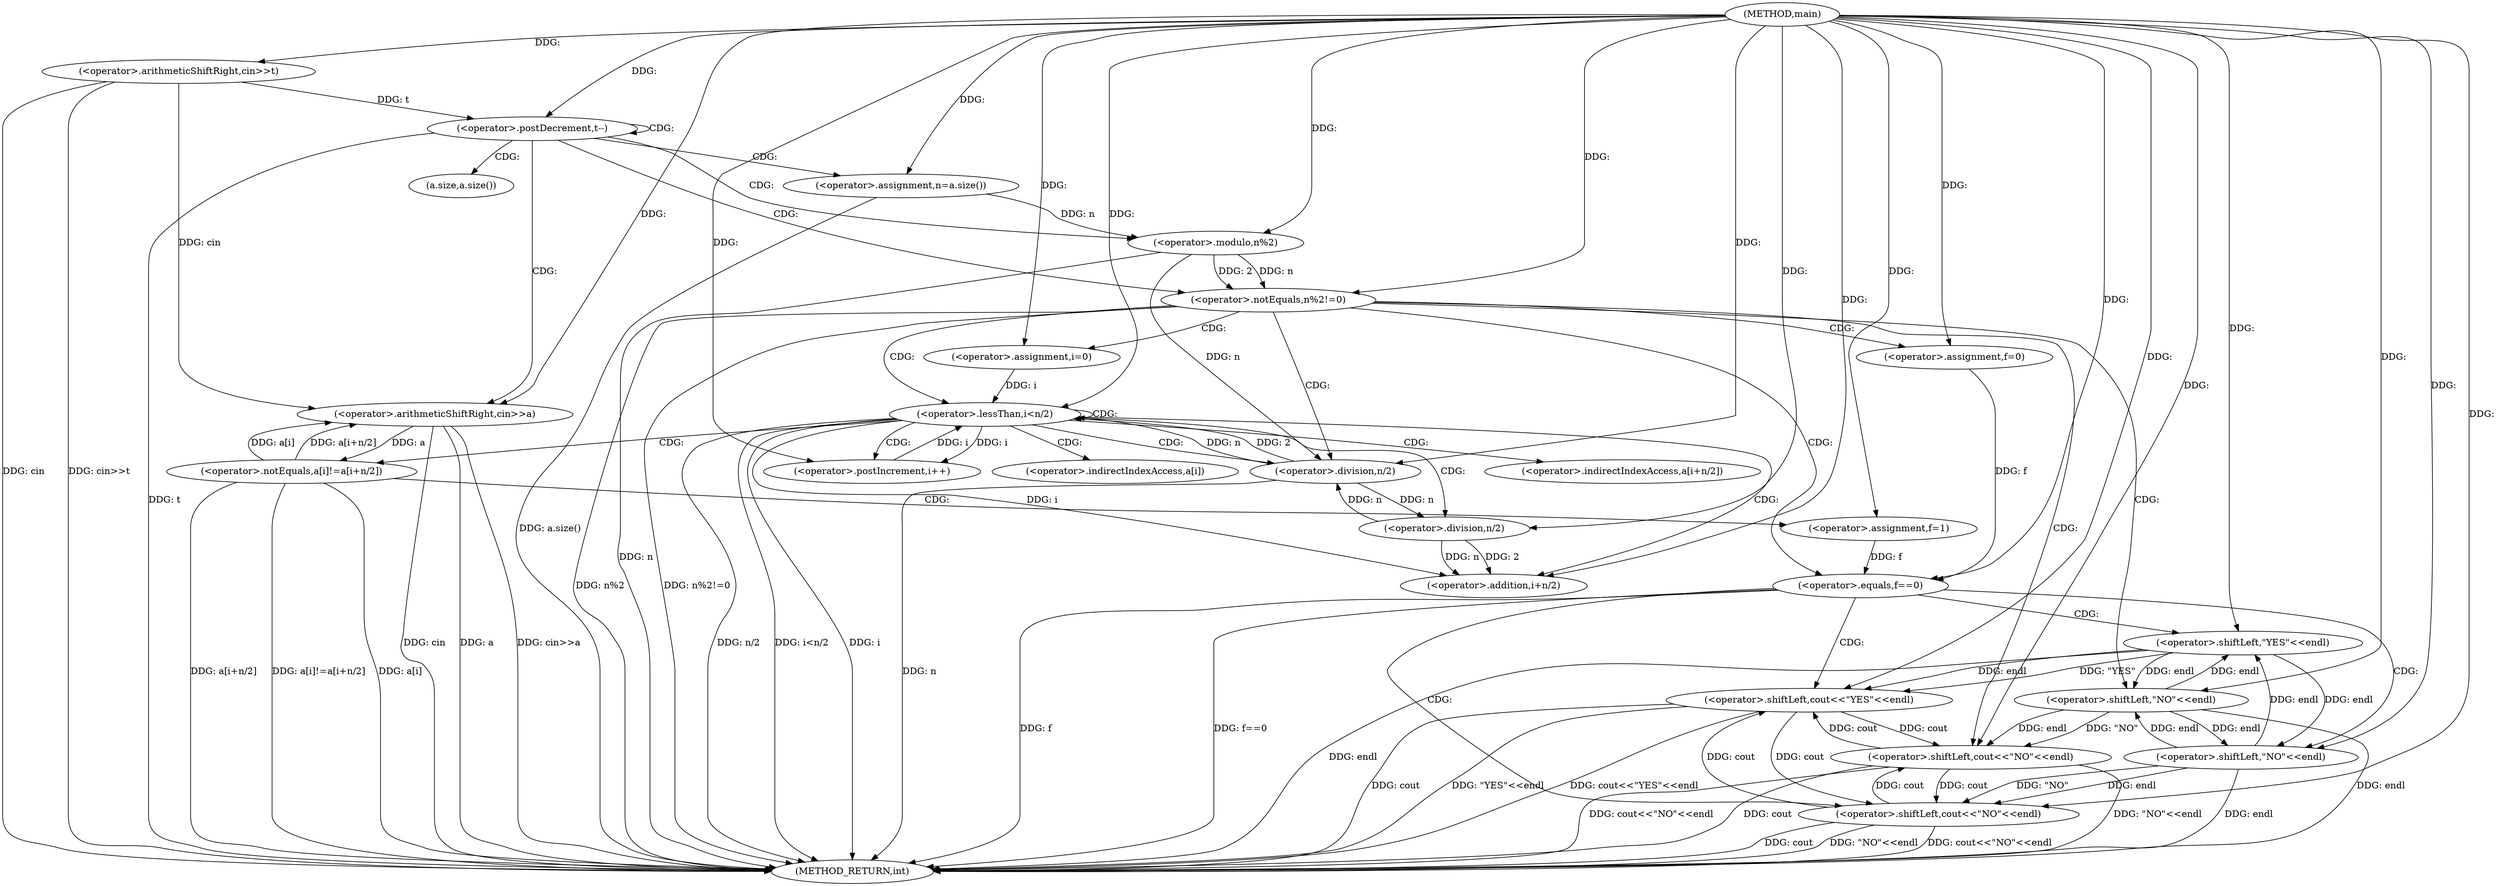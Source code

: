 digraph "main" {  
"1000113" [label = "(METHOD,main)" ]
"1000194" [label = "(METHOD_RETURN,int)" ]
"1000116" [label = "(<operator>.arithmeticShiftRight,cin>>t)" ]
"1000120" [label = "(<operator>.postDecrement,t--)" ]
"1000124" [label = "(<operator>.arithmeticShiftRight,cin>>a)" ]
"1000128" [label = "(<operator>.assignment,n=a.size())" ]
"1000132" [label = "(<operator>.notEquals,n%2!=0)" ]
"1000138" [label = "(<operator>.shiftLeft,cout<<\"NO\"<<endl)" ]
"1000133" [label = "(<operator>.modulo,n%2)" ]
"1000146" [label = "(<operator>.assignment,f=0)" ]
"1000140" [label = "(<operator>.shiftLeft,\"NO\"<<endl)" ]
"1000151" [label = "(<operator>.assignment,i=0)" ]
"1000154" [label = "(<operator>.lessThan,i<n/2)" ]
"1000159" [label = "(<operator>.postIncrement,i++)" ]
"1000179" [label = "(<operator>.equals,f==0)" ]
"1000183" [label = "(<operator>.shiftLeft,cout<<\"YES\"<<endl)" ]
"1000189" [label = "(<operator>.shiftLeft,cout<<\"NO\"<<endl)" ]
"1000156" [label = "(<operator>.division,n/2)" ]
"1000163" [label = "(<operator>.notEquals,a[i]!=a[i+n/2])" ]
"1000175" [label = "(<operator>.assignment,f=1)" ]
"1000185" [label = "(<operator>.shiftLeft,\"YES\"<<endl)" ]
"1000191" [label = "(<operator>.shiftLeft,\"NO\"<<endl)" ]
"1000169" [label = "(<operator>.addition,i+n/2)" ]
"1000171" [label = "(<operator>.division,n/2)" ]
"1000130" [label = "(a.size,a.size())" ]
"1000164" [label = "(<operator>.indirectIndexAccess,a[i])" ]
"1000167" [label = "(<operator>.indirectIndexAccess,a[i+n/2])" ]
  "1000116" -> "1000194"  [ label = "DDG: cin"] 
  "1000116" -> "1000194"  [ label = "DDG: cin>>t"] 
  "1000120" -> "1000194"  [ label = "DDG: t"] 
  "1000124" -> "1000194"  [ label = "DDG: cin"] 
  "1000124" -> "1000194"  [ label = "DDG: a"] 
  "1000124" -> "1000194"  [ label = "DDG: cin>>a"] 
  "1000128" -> "1000194"  [ label = "DDG: a.size()"] 
  "1000133" -> "1000194"  [ label = "DDG: n"] 
  "1000132" -> "1000194"  [ label = "DDG: n%2"] 
  "1000132" -> "1000194"  [ label = "DDG: n%2!=0"] 
  "1000154" -> "1000194"  [ label = "DDG: i"] 
  "1000156" -> "1000194"  [ label = "DDG: n"] 
  "1000154" -> "1000194"  [ label = "DDG: n/2"] 
  "1000154" -> "1000194"  [ label = "DDG: i<n/2"] 
  "1000179" -> "1000194"  [ label = "DDG: f"] 
  "1000179" -> "1000194"  [ label = "DDG: f==0"] 
  "1000189" -> "1000194"  [ label = "DDG: cout"] 
  "1000191" -> "1000194"  [ label = "DDG: endl"] 
  "1000189" -> "1000194"  [ label = "DDG: \"NO\"<<endl"] 
  "1000189" -> "1000194"  [ label = "DDG: cout<<\"NO\"<<endl"] 
  "1000183" -> "1000194"  [ label = "DDG: cout"] 
  "1000185" -> "1000194"  [ label = "DDG: endl"] 
  "1000183" -> "1000194"  [ label = "DDG: \"YES\"<<endl"] 
  "1000183" -> "1000194"  [ label = "DDG: cout<<\"YES\"<<endl"] 
  "1000163" -> "1000194"  [ label = "DDG: a[i]"] 
  "1000163" -> "1000194"  [ label = "DDG: a[i+n/2]"] 
  "1000163" -> "1000194"  [ label = "DDG: a[i]!=a[i+n/2]"] 
  "1000138" -> "1000194"  [ label = "DDG: cout"] 
  "1000140" -> "1000194"  [ label = "DDG: endl"] 
  "1000138" -> "1000194"  [ label = "DDG: \"NO\"<<endl"] 
  "1000138" -> "1000194"  [ label = "DDG: cout<<\"NO\"<<endl"] 
  "1000113" -> "1000116"  [ label = "DDG: "] 
  "1000116" -> "1000120"  [ label = "DDG: t"] 
  "1000113" -> "1000120"  [ label = "DDG: "] 
  "1000113" -> "1000128"  [ label = "DDG: "] 
  "1000116" -> "1000124"  [ label = "DDG: cin"] 
  "1000113" -> "1000124"  [ label = "DDG: "] 
  "1000163" -> "1000124"  [ label = "DDG: a[i]"] 
  "1000163" -> "1000124"  [ label = "DDG: a[i+n/2]"] 
  "1000133" -> "1000132"  [ label = "DDG: 2"] 
  "1000133" -> "1000132"  [ label = "DDG: n"] 
  "1000113" -> "1000132"  [ label = "DDG: "] 
  "1000128" -> "1000133"  [ label = "DDG: n"] 
  "1000113" -> "1000133"  [ label = "DDG: "] 
  "1000189" -> "1000138"  [ label = "DDG: cout"] 
  "1000183" -> "1000138"  [ label = "DDG: cout"] 
  "1000113" -> "1000138"  [ label = "DDG: "] 
  "1000140" -> "1000138"  [ label = "DDG: endl"] 
  "1000140" -> "1000138"  [ label = "DDG: \"NO\""] 
  "1000113" -> "1000146"  [ label = "DDG: "] 
  "1000113" -> "1000140"  [ label = "DDG: "] 
  "1000191" -> "1000140"  [ label = "DDG: endl"] 
  "1000185" -> "1000140"  [ label = "DDG: endl"] 
  "1000113" -> "1000151"  [ label = "DDG: "] 
  "1000151" -> "1000154"  [ label = "DDG: i"] 
  "1000159" -> "1000154"  [ label = "DDG: i"] 
  "1000113" -> "1000154"  [ label = "DDG: "] 
  "1000156" -> "1000154"  [ label = "DDG: n"] 
  "1000156" -> "1000154"  [ label = "DDG: 2"] 
  "1000113" -> "1000159"  [ label = "DDG: "] 
  "1000154" -> "1000159"  [ label = "DDG: i"] 
  "1000146" -> "1000179"  [ label = "DDG: f"] 
  "1000175" -> "1000179"  [ label = "DDG: f"] 
  "1000113" -> "1000179"  [ label = "DDG: "] 
  "1000133" -> "1000156"  [ label = "DDG: n"] 
  "1000171" -> "1000156"  [ label = "DDG: n"] 
  "1000113" -> "1000156"  [ label = "DDG: "] 
  "1000189" -> "1000183"  [ label = "DDG: cout"] 
  "1000138" -> "1000183"  [ label = "DDG: cout"] 
  "1000113" -> "1000183"  [ label = "DDG: "] 
  "1000185" -> "1000183"  [ label = "DDG: endl"] 
  "1000185" -> "1000183"  [ label = "DDG: \"YES\""] 
  "1000183" -> "1000189"  [ label = "DDG: cout"] 
  "1000138" -> "1000189"  [ label = "DDG: cout"] 
  "1000113" -> "1000189"  [ label = "DDG: "] 
  "1000191" -> "1000189"  [ label = "DDG: endl"] 
  "1000191" -> "1000189"  [ label = "DDG: \"NO\""] 
  "1000124" -> "1000163"  [ label = "DDG: a"] 
  "1000113" -> "1000175"  [ label = "DDG: "] 
  "1000113" -> "1000185"  [ label = "DDG: "] 
  "1000191" -> "1000185"  [ label = "DDG: endl"] 
  "1000140" -> "1000185"  [ label = "DDG: endl"] 
  "1000113" -> "1000191"  [ label = "DDG: "] 
  "1000185" -> "1000191"  [ label = "DDG: endl"] 
  "1000140" -> "1000191"  [ label = "DDG: endl"] 
  "1000154" -> "1000169"  [ label = "DDG: i"] 
  "1000113" -> "1000169"  [ label = "DDG: "] 
  "1000171" -> "1000169"  [ label = "DDG: n"] 
  "1000171" -> "1000169"  [ label = "DDG: 2"] 
  "1000156" -> "1000171"  [ label = "DDG: n"] 
  "1000113" -> "1000171"  [ label = "DDG: "] 
  "1000120" -> "1000128"  [ label = "CDG: "] 
  "1000120" -> "1000133"  [ label = "CDG: "] 
  "1000120" -> "1000120"  [ label = "CDG: "] 
  "1000120" -> "1000132"  [ label = "CDG: "] 
  "1000120" -> "1000124"  [ label = "CDG: "] 
  "1000120" -> "1000130"  [ label = "CDG: "] 
  "1000132" -> "1000156"  [ label = "CDG: "] 
  "1000132" -> "1000154"  [ label = "CDG: "] 
  "1000132" -> "1000151"  [ label = "CDG: "] 
  "1000132" -> "1000179"  [ label = "CDG: "] 
  "1000132" -> "1000146"  [ label = "CDG: "] 
  "1000132" -> "1000140"  [ label = "CDG: "] 
  "1000132" -> "1000138"  [ label = "CDG: "] 
  "1000154" -> "1000164"  [ label = "CDG: "] 
  "1000154" -> "1000156"  [ label = "CDG: "] 
  "1000154" -> "1000169"  [ label = "CDG: "] 
  "1000154" -> "1000163"  [ label = "CDG: "] 
  "1000154" -> "1000159"  [ label = "CDG: "] 
  "1000154" -> "1000167"  [ label = "CDG: "] 
  "1000154" -> "1000154"  [ label = "CDG: "] 
  "1000154" -> "1000171"  [ label = "CDG: "] 
  "1000179" -> "1000191"  [ label = "CDG: "] 
  "1000179" -> "1000183"  [ label = "CDG: "] 
  "1000179" -> "1000189"  [ label = "CDG: "] 
  "1000179" -> "1000185"  [ label = "CDG: "] 
  "1000163" -> "1000175"  [ label = "CDG: "] 
}

